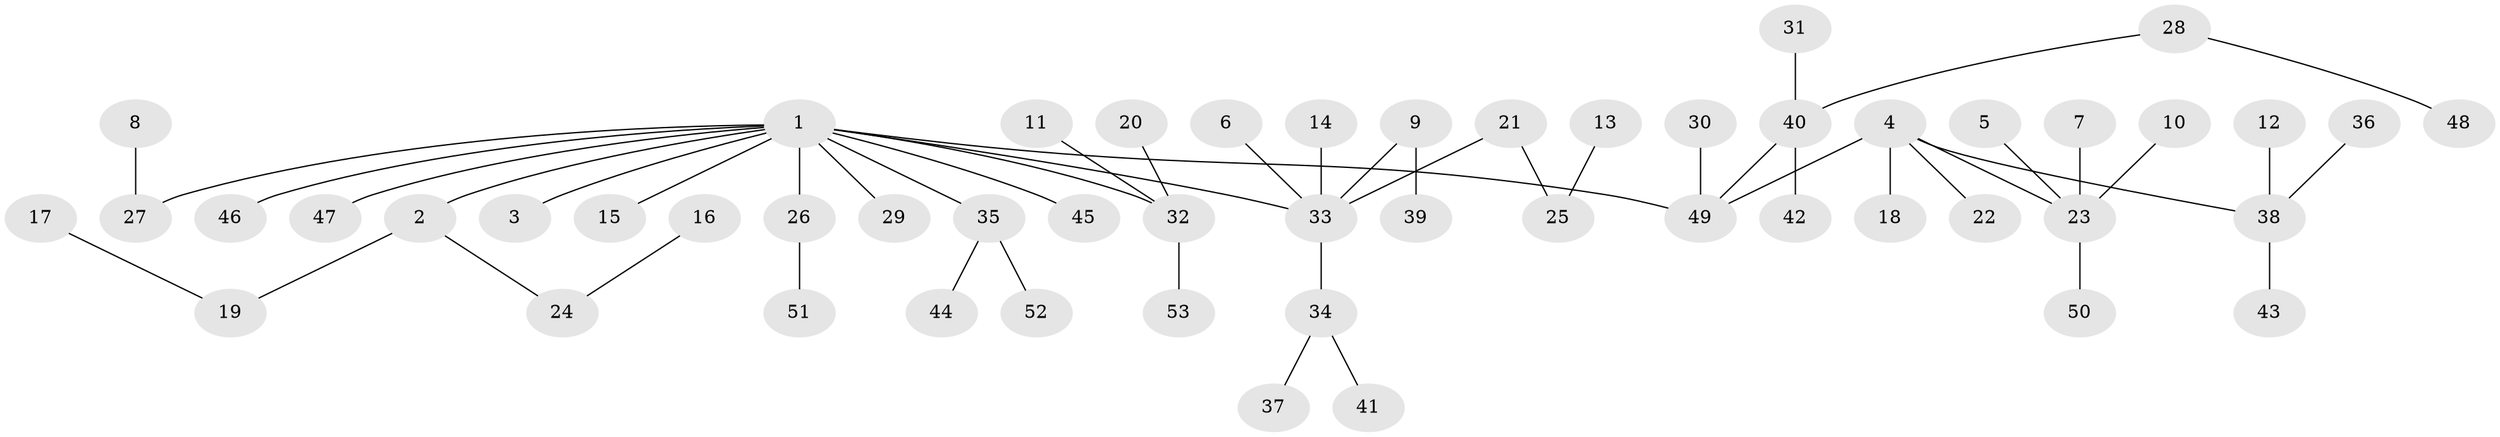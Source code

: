 // original degree distribution, {6: 0.02857142857142857, 10: 0.009523809523809525, 1: 0.5333333333333333, 5: 0.02857142857142857, 2: 0.22857142857142856, 8: 0.009523809523809525, 3: 0.14285714285714285, 4: 0.01904761904761905}
// Generated by graph-tools (version 1.1) at 2025/26/03/09/25 03:26:25]
// undirected, 53 vertices, 52 edges
graph export_dot {
graph [start="1"]
  node [color=gray90,style=filled];
  1;
  2;
  3;
  4;
  5;
  6;
  7;
  8;
  9;
  10;
  11;
  12;
  13;
  14;
  15;
  16;
  17;
  18;
  19;
  20;
  21;
  22;
  23;
  24;
  25;
  26;
  27;
  28;
  29;
  30;
  31;
  32;
  33;
  34;
  35;
  36;
  37;
  38;
  39;
  40;
  41;
  42;
  43;
  44;
  45;
  46;
  47;
  48;
  49;
  50;
  51;
  52;
  53;
  1 -- 2 [weight=1.0];
  1 -- 3 [weight=1.0];
  1 -- 15 [weight=1.0];
  1 -- 26 [weight=1.0];
  1 -- 27 [weight=1.0];
  1 -- 29 [weight=1.0];
  1 -- 32 [weight=1.0];
  1 -- 33 [weight=1.0];
  1 -- 35 [weight=1.0];
  1 -- 45 [weight=1.0];
  1 -- 46 [weight=1.0];
  1 -- 47 [weight=1.0];
  1 -- 49 [weight=1.0];
  2 -- 19 [weight=1.0];
  2 -- 24 [weight=1.0];
  4 -- 18 [weight=1.0];
  4 -- 22 [weight=1.0];
  4 -- 23 [weight=1.0];
  4 -- 38 [weight=1.0];
  4 -- 49 [weight=1.0];
  5 -- 23 [weight=1.0];
  6 -- 33 [weight=1.0];
  7 -- 23 [weight=1.0];
  8 -- 27 [weight=1.0];
  9 -- 33 [weight=1.0];
  9 -- 39 [weight=1.0];
  10 -- 23 [weight=1.0];
  11 -- 32 [weight=1.0];
  12 -- 38 [weight=1.0];
  13 -- 25 [weight=1.0];
  14 -- 33 [weight=1.0];
  16 -- 24 [weight=1.0];
  17 -- 19 [weight=1.0];
  20 -- 32 [weight=1.0];
  21 -- 25 [weight=1.0];
  21 -- 33 [weight=1.0];
  23 -- 50 [weight=1.0];
  26 -- 51 [weight=1.0];
  28 -- 40 [weight=1.0];
  28 -- 48 [weight=1.0];
  30 -- 49 [weight=1.0];
  31 -- 40 [weight=1.0];
  32 -- 53 [weight=1.0];
  33 -- 34 [weight=1.0];
  34 -- 37 [weight=1.0];
  34 -- 41 [weight=1.0];
  35 -- 44 [weight=1.0];
  35 -- 52 [weight=1.0];
  36 -- 38 [weight=1.0];
  38 -- 43 [weight=1.0];
  40 -- 42 [weight=1.0];
  40 -- 49 [weight=1.0];
}
